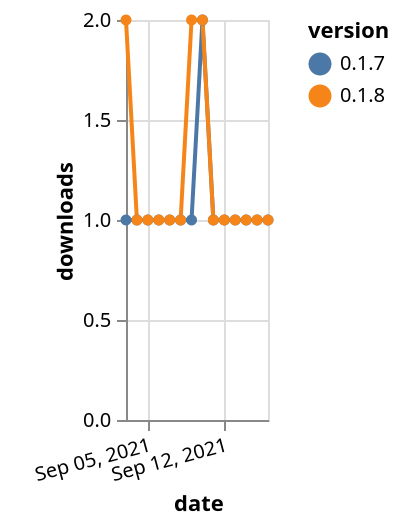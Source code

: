 {"$schema": "https://vega.github.io/schema/vega-lite/v5.json", "description": "A simple bar chart with embedded data.", "data": {"values": [{"date": "2021-09-03", "total": 443, "delta": 1, "version": "0.1.7"}, {"date": "2021-09-04", "total": 444, "delta": 1, "version": "0.1.7"}, {"date": "2021-09-05", "total": 445, "delta": 1, "version": "0.1.7"}, {"date": "2021-09-06", "total": 446, "delta": 1, "version": "0.1.7"}, {"date": "2021-09-07", "total": 447, "delta": 1, "version": "0.1.7"}, {"date": "2021-09-08", "total": 448, "delta": 1, "version": "0.1.7"}, {"date": "2021-09-09", "total": 449, "delta": 1, "version": "0.1.7"}, {"date": "2021-09-10", "total": 451, "delta": 2, "version": "0.1.7"}, {"date": "2021-09-11", "total": 452, "delta": 1, "version": "0.1.7"}, {"date": "2021-09-12", "total": 453, "delta": 1, "version": "0.1.7"}, {"date": "2021-09-13", "total": 454, "delta": 1, "version": "0.1.7"}, {"date": "2021-09-14", "total": 455, "delta": 1, "version": "0.1.7"}, {"date": "2021-09-15", "total": 456, "delta": 1, "version": "0.1.7"}, {"date": "2021-09-16", "total": 457, "delta": 1, "version": "0.1.7"}, {"date": "2021-09-03", "total": 99, "delta": 2, "version": "0.1.8"}, {"date": "2021-09-04", "total": 100, "delta": 1, "version": "0.1.8"}, {"date": "2021-09-05", "total": 101, "delta": 1, "version": "0.1.8"}, {"date": "2021-09-06", "total": 102, "delta": 1, "version": "0.1.8"}, {"date": "2021-09-07", "total": 103, "delta": 1, "version": "0.1.8"}, {"date": "2021-09-08", "total": 104, "delta": 1, "version": "0.1.8"}, {"date": "2021-09-09", "total": 106, "delta": 2, "version": "0.1.8"}, {"date": "2021-09-10", "total": 108, "delta": 2, "version": "0.1.8"}, {"date": "2021-09-11", "total": 109, "delta": 1, "version": "0.1.8"}, {"date": "2021-09-12", "total": 110, "delta": 1, "version": "0.1.8"}, {"date": "2021-09-13", "total": 111, "delta": 1, "version": "0.1.8"}, {"date": "2021-09-14", "total": 112, "delta": 1, "version": "0.1.8"}, {"date": "2021-09-15", "total": 113, "delta": 1, "version": "0.1.8"}, {"date": "2021-09-16", "total": 114, "delta": 1, "version": "0.1.8"}]}, "width": "container", "mark": {"type": "line", "point": {"filled": true}}, "encoding": {"x": {"field": "date", "type": "temporal", "timeUnit": "yearmonthdate", "title": "date", "axis": {"labelAngle": -15}}, "y": {"field": "delta", "type": "quantitative", "title": "downloads"}, "color": {"field": "version", "type": "nominal"}, "tooltip": {"field": "delta"}}}